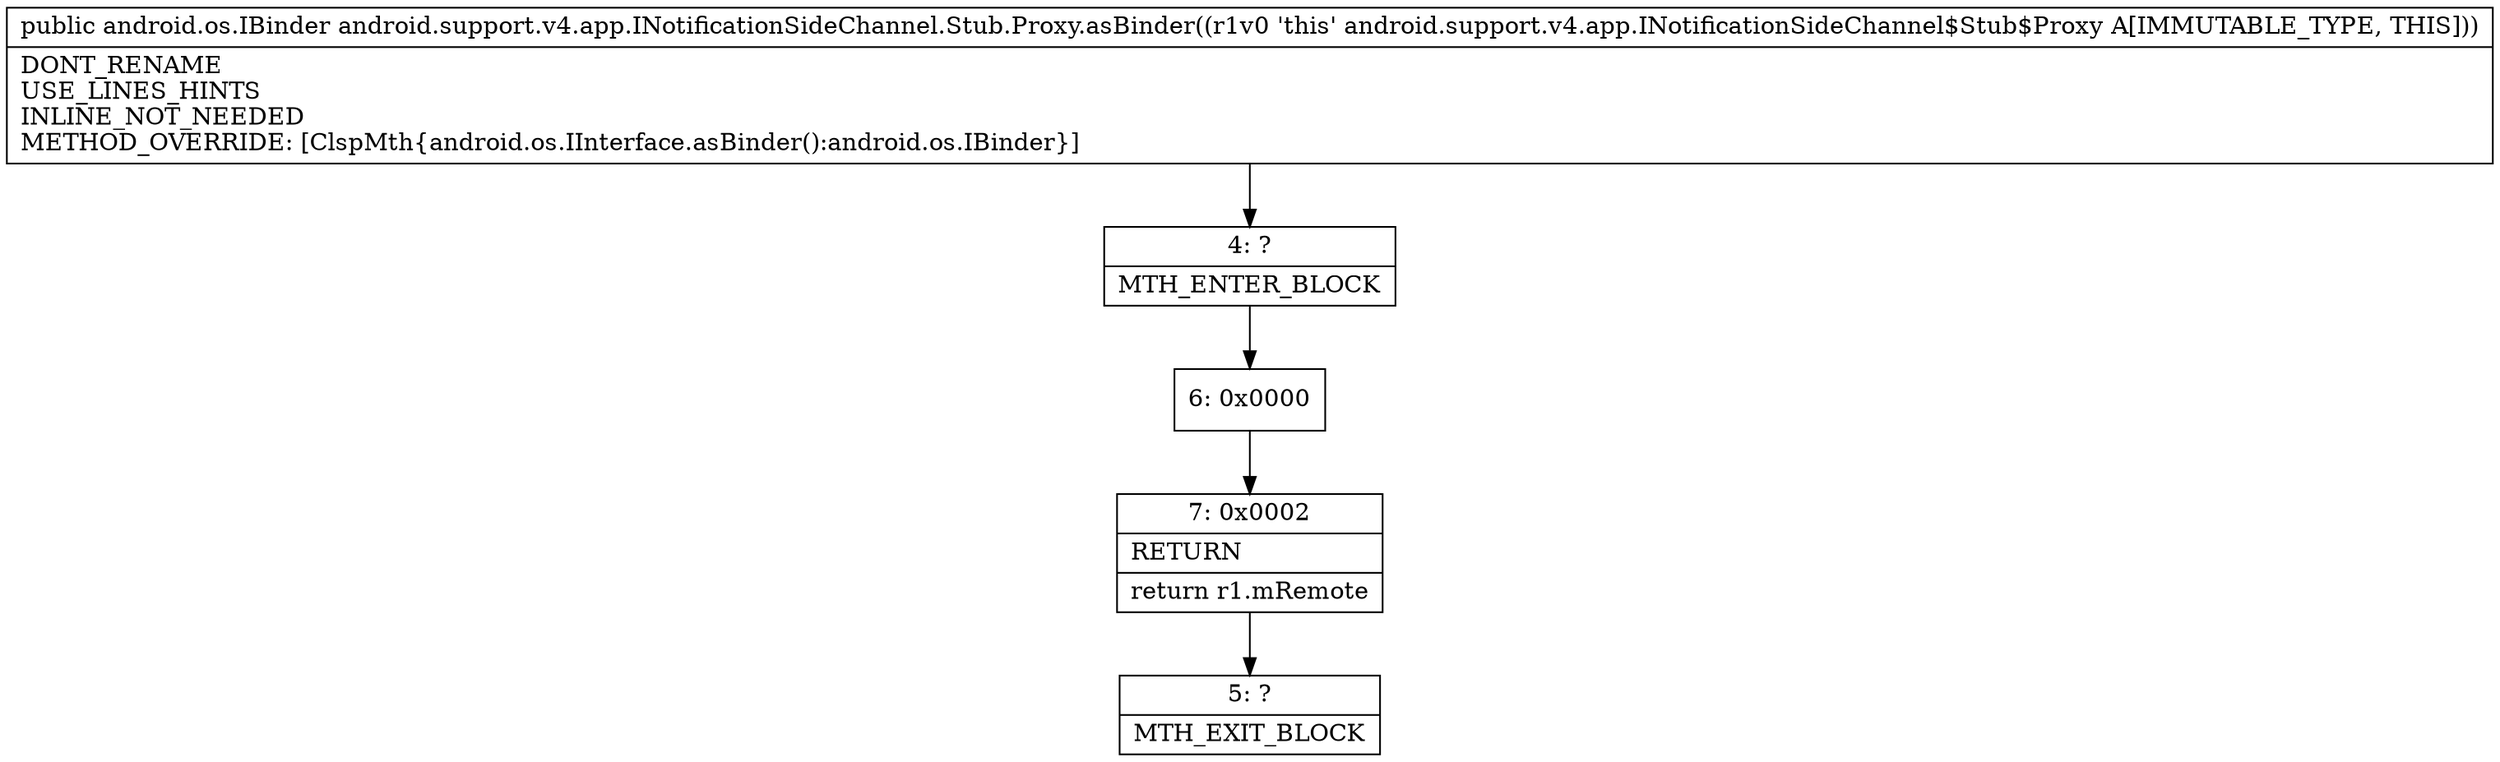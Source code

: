 digraph "CFG forandroid.support.v4.app.INotificationSideChannel.Stub.Proxy.asBinder()Landroid\/os\/IBinder;" {
Node_4 [shape=record,label="{4\:\ ?|MTH_ENTER_BLOCK\l}"];
Node_6 [shape=record,label="{6\:\ 0x0000}"];
Node_7 [shape=record,label="{7\:\ 0x0002|RETURN\l|return r1.mRemote\l}"];
Node_5 [shape=record,label="{5\:\ ?|MTH_EXIT_BLOCK\l}"];
MethodNode[shape=record,label="{public android.os.IBinder android.support.v4.app.INotificationSideChannel.Stub.Proxy.asBinder((r1v0 'this' android.support.v4.app.INotificationSideChannel$Stub$Proxy A[IMMUTABLE_TYPE, THIS]))  | DONT_RENAME\lUSE_LINES_HINTS\lINLINE_NOT_NEEDED\lMETHOD_OVERRIDE: [ClspMth\{android.os.IInterface.asBinder():android.os.IBinder\}]\l}"];
MethodNode -> Node_4;Node_4 -> Node_6;
Node_6 -> Node_7;
Node_7 -> Node_5;
}

